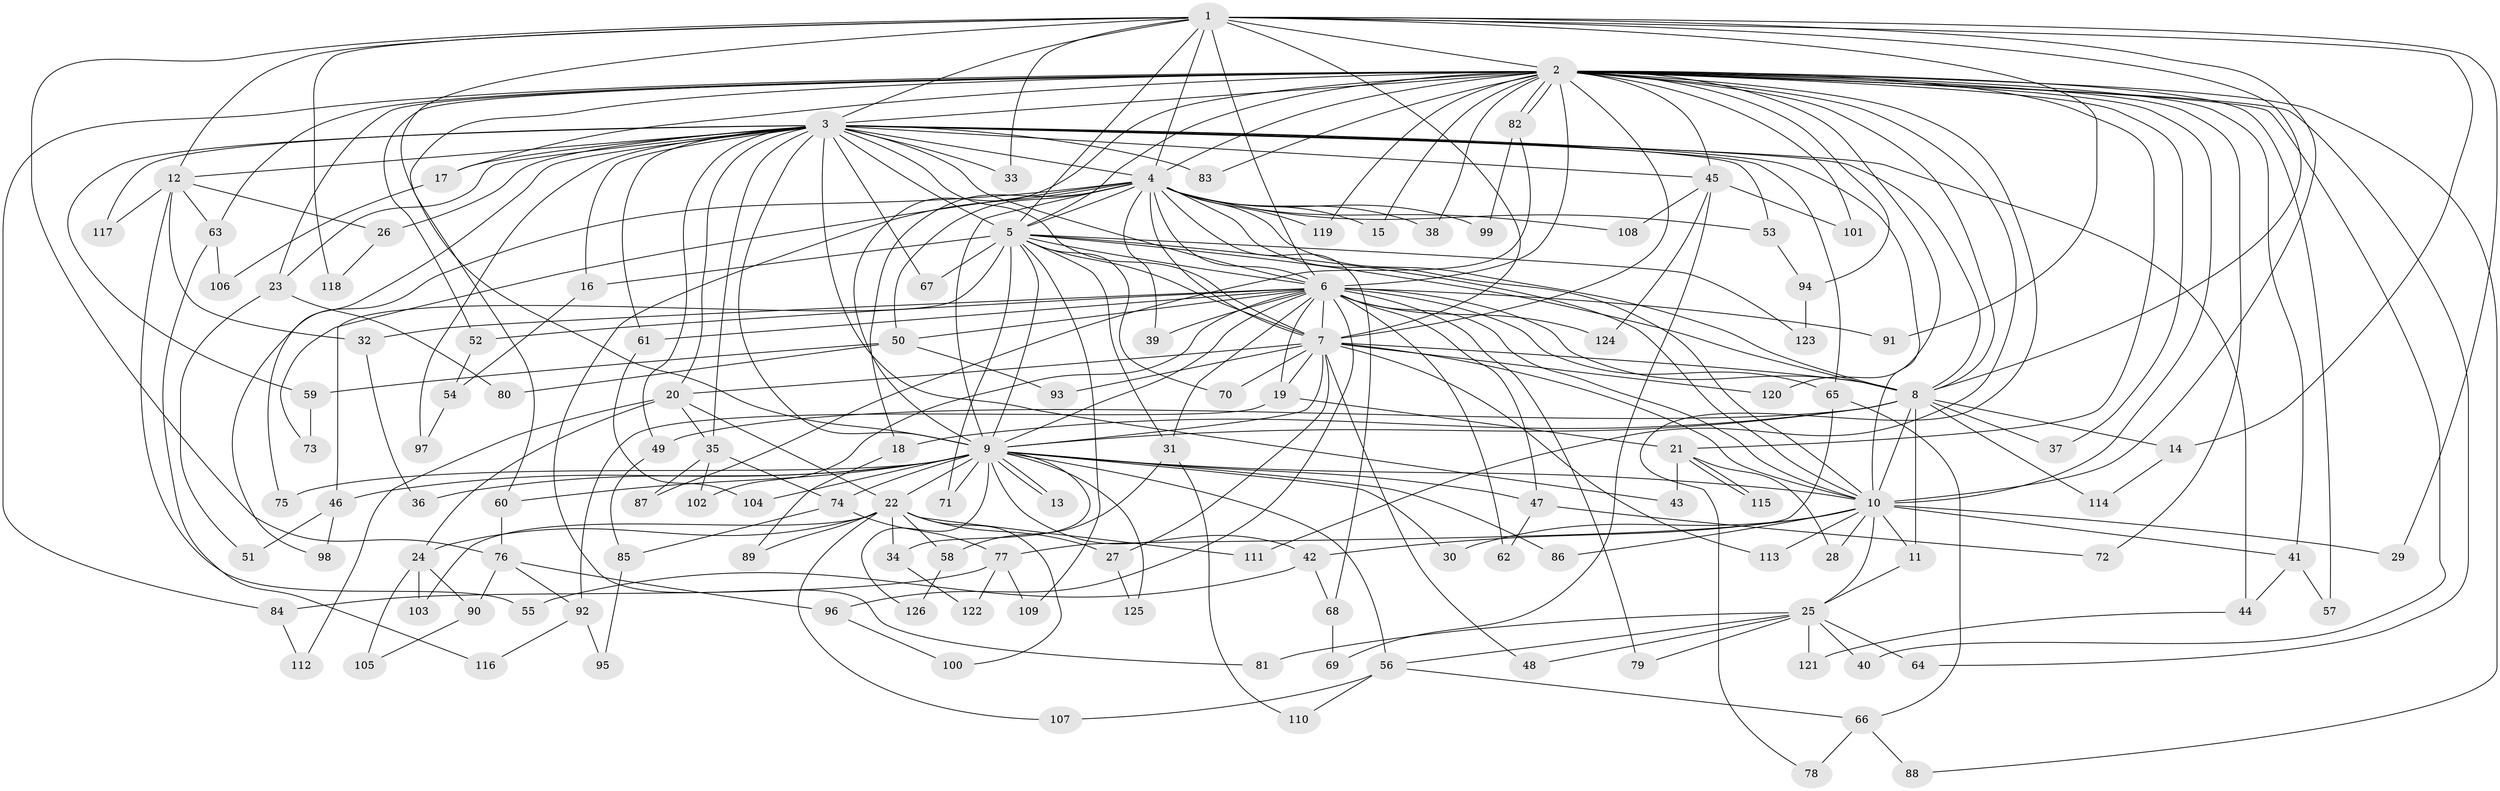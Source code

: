 // coarse degree distribution, {4: 0.15873015873015872, 5: 0.07936507936507936, 2: 0.1746031746031746, 3: 0.3333333333333333, 8: 0.015873015873015872, 13: 0.015873015873015872, 22: 0.031746031746031744, 6: 0.06349206349206349, 26: 0.015873015873015872, 1: 0.031746031746031744, 21: 0.015873015873015872, 10: 0.015873015873015872, 9: 0.015873015873015872, 17: 0.015873015873015872, 16: 0.015873015873015872}
// Generated by graph-tools (version 1.1) at 2025/36/03/04/25 23:36:24]
// undirected, 126 vertices, 277 edges
graph export_dot {
  node [color=gray90,style=filled];
  1;
  2;
  3;
  4;
  5;
  6;
  7;
  8;
  9;
  10;
  11;
  12;
  13;
  14;
  15;
  16;
  17;
  18;
  19;
  20;
  21;
  22;
  23;
  24;
  25;
  26;
  27;
  28;
  29;
  30;
  31;
  32;
  33;
  34;
  35;
  36;
  37;
  38;
  39;
  40;
  41;
  42;
  43;
  44;
  45;
  46;
  47;
  48;
  49;
  50;
  51;
  52;
  53;
  54;
  55;
  56;
  57;
  58;
  59;
  60;
  61;
  62;
  63;
  64;
  65;
  66;
  67;
  68;
  69;
  70;
  71;
  72;
  73;
  74;
  75;
  76;
  77;
  78;
  79;
  80;
  81;
  82;
  83;
  84;
  85;
  86;
  87;
  88;
  89;
  90;
  91;
  92;
  93;
  94;
  95;
  96;
  97;
  98;
  99;
  100;
  101;
  102;
  103;
  104;
  105;
  106;
  107;
  108;
  109;
  110;
  111;
  112;
  113;
  114;
  115;
  116;
  117;
  118;
  119;
  120;
  121;
  122;
  123;
  124;
  125;
  126;
  1 -- 2;
  1 -- 3;
  1 -- 4;
  1 -- 5;
  1 -- 6;
  1 -- 7;
  1 -- 8;
  1 -- 9;
  1 -- 10;
  1 -- 12;
  1 -- 14;
  1 -- 29;
  1 -- 33;
  1 -- 76;
  1 -- 91;
  1 -- 118;
  2 -- 3;
  2 -- 4;
  2 -- 5;
  2 -- 6;
  2 -- 7;
  2 -- 8;
  2 -- 9;
  2 -- 10;
  2 -- 15;
  2 -- 17;
  2 -- 21;
  2 -- 23;
  2 -- 37;
  2 -- 38;
  2 -- 40;
  2 -- 41;
  2 -- 45;
  2 -- 52;
  2 -- 57;
  2 -- 60;
  2 -- 63;
  2 -- 64;
  2 -- 72;
  2 -- 78;
  2 -- 82;
  2 -- 82;
  2 -- 83;
  2 -- 84;
  2 -- 88;
  2 -- 94;
  2 -- 101;
  2 -- 111;
  2 -- 119;
  2 -- 120;
  3 -- 4;
  3 -- 5;
  3 -- 6;
  3 -- 7;
  3 -- 8;
  3 -- 9;
  3 -- 10;
  3 -- 12;
  3 -- 16;
  3 -- 17;
  3 -- 20;
  3 -- 23;
  3 -- 26;
  3 -- 33;
  3 -- 35;
  3 -- 43;
  3 -- 44;
  3 -- 45;
  3 -- 49;
  3 -- 53;
  3 -- 59;
  3 -- 61;
  3 -- 65;
  3 -- 67;
  3 -- 75;
  3 -- 83;
  3 -- 97;
  3 -- 117;
  4 -- 5;
  4 -- 6;
  4 -- 7;
  4 -- 8;
  4 -- 9;
  4 -- 10;
  4 -- 15;
  4 -- 18;
  4 -- 38;
  4 -- 39;
  4 -- 50;
  4 -- 53;
  4 -- 68;
  4 -- 73;
  4 -- 81;
  4 -- 98;
  4 -- 99;
  4 -- 108;
  4 -- 119;
  5 -- 6;
  5 -- 7;
  5 -- 8;
  5 -- 9;
  5 -- 10;
  5 -- 16;
  5 -- 31;
  5 -- 46;
  5 -- 67;
  5 -- 70;
  5 -- 71;
  5 -- 109;
  5 -- 123;
  6 -- 7;
  6 -- 8;
  6 -- 9;
  6 -- 10;
  6 -- 19;
  6 -- 31;
  6 -- 32;
  6 -- 39;
  6 -- 47;
  6 -- 50;
  6 -- 52;
  6 -- 61;
  6 -- 62;
  6 -- 65;
  6 -- 79;
  6 -- 91;
  6 -- 96;
  6 -- 102;
  6 -- 124;
  7 -- 8;
  7 -- 9;
  7 -- 10;
  7 -- 19;
  7 -- 20;
  7 -- 27;
  7 -- 48;
  7 -- 70;
  7 -- 93;
  7 -- 113;
  7 -- 120;
  8 -- 9;
  8 -- 10;
  8 -- 11;
  8 -- 14;
  8 -- 18;
  8 -- 37;
  8 -- 49;
  8 -- 114;
  9 -- 10;
  9 -- 13;
  9 -- 13;
  9 -- 22;
  9 -- 30;
  9 -- 34;
  9 -- 36;
  9 -- 42;
  9 -- 46;
  9 -- 47;
  9 -- 56;
  9 -- 60;
  9 -- 71;
  9 -- 74;
  9 -- 75;
  9 -- 86;
  9 -- 104;
  9 -- 125;
  9 -- 126;
  10 -- 11;
  10 -- 25;
  10 -- 28;
  10 -- 29;
  10 -- 30;
  10 -- 41;
  10 -- 42;
  10 -- 86;
  10 -- 113;
  11 -- 25;
  12 -- 26;
  12 -- 32;
  12 -- 55;
  12 -- 63;
  12 -- 117;
  14 -- 114;
  16 -- 54;
  17 -- 106;
  18 -- 89;
  19 -- 21;
  19 -- 92;
  20 -- 22;
  20 -- 24;
  20 -- 35;
  20 -- 112;
  21 -- 28;
  21 -- 43;
  21 -- 115;
  21 -- 115;
  22 -- 24;
  22 -- 27;
  22 -- 34;
  22 -- 58;
  22 -- 89;
  22 -- 100;
  22 -- 103;
  22 -- 107;
  22 -- 111;
  23 -- 51;
  23 -- 80;
  24 -- 90;
  24 -- 103;
  24 -- 105;
  25 -- 40;
  25 -- 48;
  25 -- 56;
  25 -- 64;
  25 -- 79;
  25 -- 81;
  25 -- 121;
  26 -- 118;
  27 -- 125;
  31 -- 58;
  31 -- 110;
  32 -- 36;
  34 -- 122;
  35 -- 74;
  35 -- 87;
  35 -- 102;
  41 -- 44;
  41 -- 57;
  42 -- 55;
  42 -- 68;
  44 -- 121;
  45 -- 69;
  45 -- 101;
  45 -- 108;
  45 -- 124;
  46 -- 51;
  46 -- 98;
  47 -- 62;
  47 -- 72;
  49 -- 85;
  50 -- 59;
  50 -- 80;
  50 -- 93;
  52 -- 54;
  53 -- 94;
  54 -- 97;
  56 -- 66;
  56 -- 107;
  56 -- 110;
  58 -- 126;
  59 -- 73;
  60 -- 76;
  61 -- 104;
  63 -- 106;
  63 -- 116;
  65 -- 66;
  65 -- 77;
  66 -- 78;
  66 -- 88;
  68 -- 69;
  74 -- 77;
  74 -- 85;
  76 -- 90;
  76 -- 92;
  76 -- 96;
  77 -- 84;
  77 -- 109;
  77 -- 122;
  82 -- 87;
  82 -- 99;
  84 -- 112;
  85 -- 95;
  90 -- 105;
  92 -- 95;
  92 -- 116;
  94 -- 123;
  96 -- 100;
}
